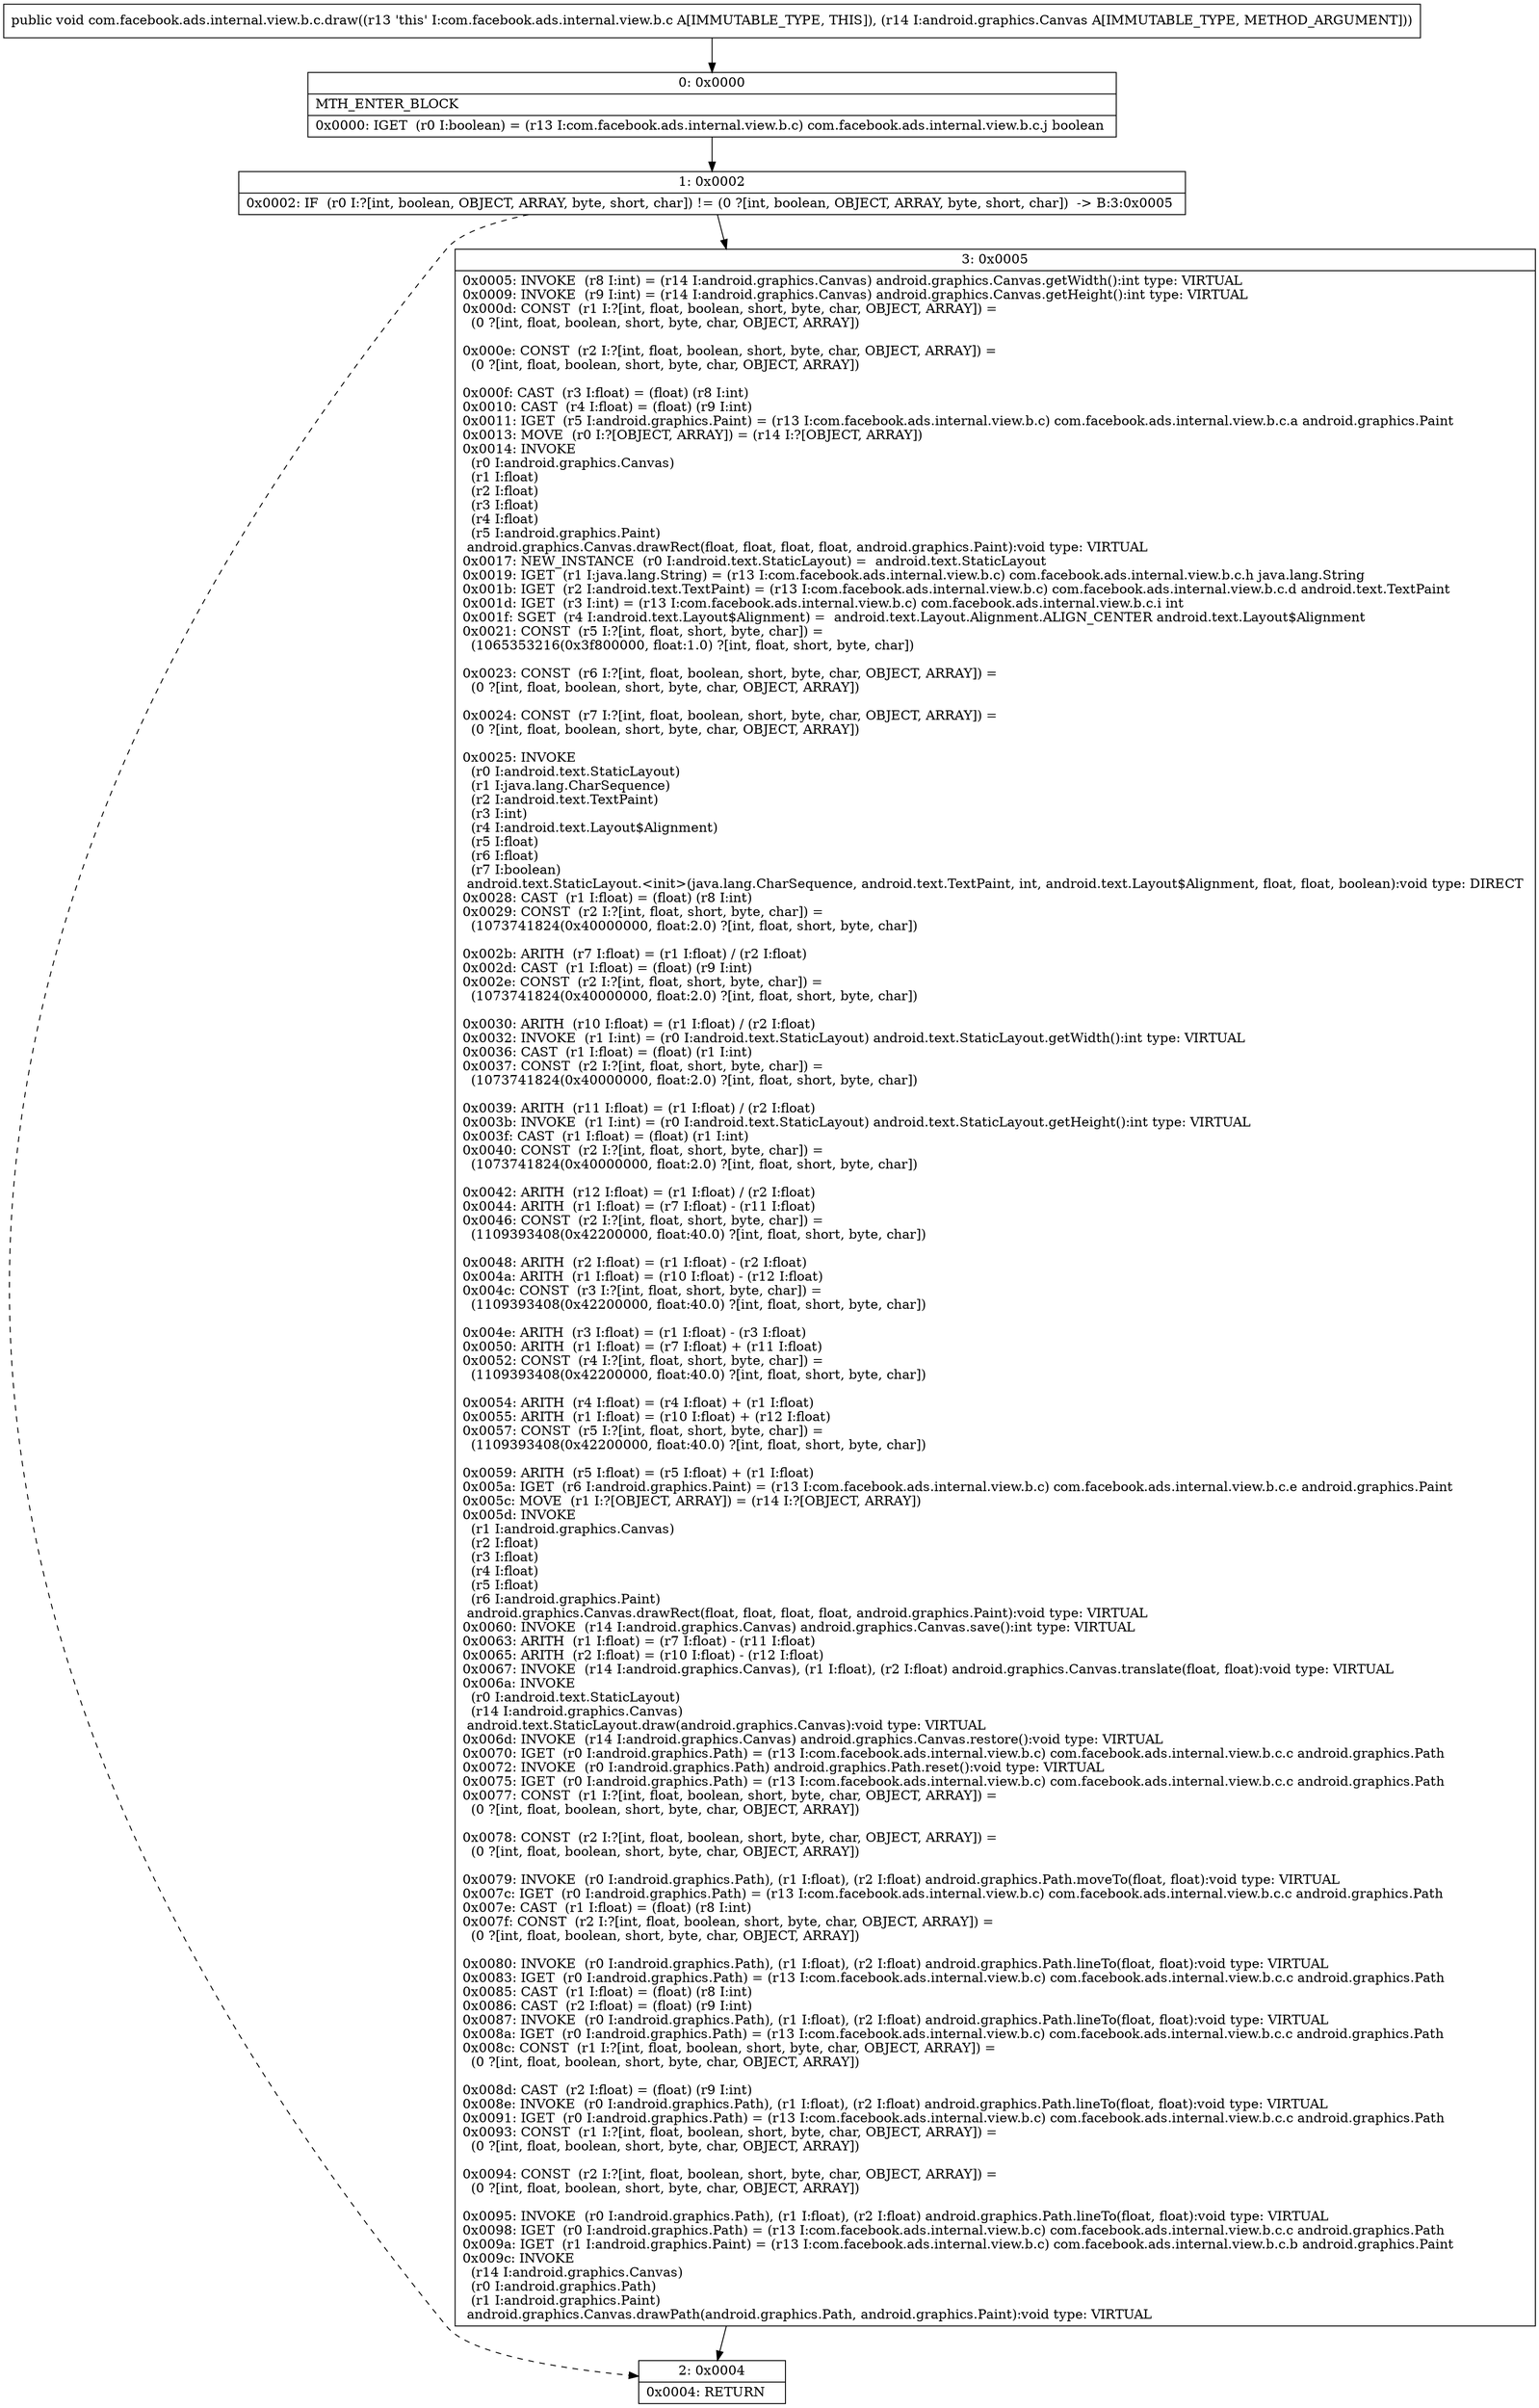 digraph "CFG forcom.facebook.ads.internal.view.b.c.draw(Landroid\/graphics\/Canvas;)V" {
Node_0 [shape=record,label="{0\:\ 0x0000|MTH_ENTER_BLOCK\l|0x0000: IGET  (r0 I:boolean) = (r13 I:com.facebook.ads.internal.view.b.c) com.facebook.ads.internal.view.b.c.j boolean \l}"];
Node_1 [shape=record,label="{1\:\ 0x0002|0x0002: IF  (r0 I:?[int, boolean, OBJECT, ARRAY, byte, short, char]) != (0 ?[int, boolean, OBJECT, ARRAY, byte, short, char])  \-\> B:3:0x0005 \l}"];
Node_2 [shape=record,label="{2\:\ 0x0004|0x0004: RETURN   \l}"];
Node_3 [shape=record,label="{3\:\ 0x0005|0x0005: INVOKE  (r8 I:int) = (r14 I:android.graphics.Canvas) android.graphics.Canvas.getWidth():int type: VIRTUAL \l0x0009: INVOKE  (r9 I:int) = (r14 I:android.graphics.Canvas) android.graphics.Canvas.getHeight():int type: VIRTUAL \l0x000d: CONST  (r1 I:?[int, float, boolean, short, byte, char, OBJECT, ARRAY]) = \l  (0 ?[int, float, boolean, short, byte, char, OBJECT, ARRAY])\l \l0x000e: CONST  (r2 I:?[int, float, boolean, short, byte, char, OBJECT, ARRAY]) = \l  (0 ?[int, float, boolean, short, byte, char, OBJECT, ARRAY])\l \l0x000f: CAST  (r3 I:float) = (float) (r8 I:int) \l0x0010: CAST  (r4 I:float) = (float) (r9 I:int) \l0x0011: IGET  (r5 I:android.graphics.Paint) = (r13 I:com.facebook.ads.internal.view.b.c) com.facebook.ads.internal.view.b.c.a android.graphics.Paint \l0x0013: MOVE  (r0 I:?[OBJECT, ARRAY]) = (r14 I:?[OBJECT, ARRAY]) \l0x0014: INVOKE  \l  (r0 I:android.graphics.Canvas)\l  (r1 I:float)\l  (r2 I:float)\l  (r3 I:float)\l  (r4 I:float)\l  (r5 I:android.graphics.Paint)\l android.graphics.Canvas.drawRect(float, float, float, float, android.graphics.Paint):void type: VIRTUAL \l0x0017: NEW_INSTANCE  (r0 I:android.text.StaticLayout) =  android.text.StaticLayout \l0x0019: IGET  (r1 I:java.lang.String) = (r13 I:com.facebook.ads.internal.view.b.c) com.facebook.ads.internal.view.b.c.h java.lang.String \l0x001b: IGET  (r2 I:android.text.TextPaint) = (r13 I:com.facebook.ads.internal.view.b.c) com.facebook.ads.internal.view.b.c.d android.text.TextPaint \l0x001d: IGET  (r3 I:int) = (r13 I:com.facebook.ads.internal.view.b.c) com.facebook.ads.internal.view.b.c.i int \l0x001f: SGET  (r4 I:android.text.Layout$Alignment) =  android.text.Layout.Alignment.ALIGN_CENTER android.text.Layout$Alignment \l0x0021: CONST  (r5 I:?[int, float, short, byte, char]) = \l  (1065353216(0x3f800000, float:1.0) ?[int, float, short, byte, char])\l \l0x0023: CONST  (r6 I:?[int, float, boolean, short, byte, char, OBJECT, ARRAY]) = \l  (0 ?[int, float, boolean, short, byte, char, OBJECT, ARRAY])\l \l0x0024: CONST  (r7 I:?[int, float, boolean, short, byte, char, OBJECT, ARRAY]) = \l  (0 ?[int, float, boolean, short, byte, char, OBJECT, ARRAY])\l \l0x0025: INVOKE  \l  (r0 I:android.text.StaticLayout)\l  (r1 I:java.lang.CharSequence)\l  (r2 I:android.text.TextPaint)\l  (r3 I:int)\l  (r4 I:android.text.Layout$Alignment)\l  (r5 I:float)\l  (r6 I:float)\l  (r7 I:boolean)\l android.text.StaticLayout.\<init\>(java.lang.CharSequence, android.text.TextPaint, int, android.text.Layout$Alignment, float, float, boolean):void type: DIRECT \l0x0028: CAST  (r1 I:float) = (float) (r8 I:int) \l0x0029: CONST  (r2 I:?[int, float, short, byte, char]) = \l  (1073741824(0x40000000, float:2.0) ?[int, float, short, byte, char])\l \l0x002b: ARITH  (r7 I:float) = (r1 I:float) \/ (r2 I:float) \l0x002d: CAST  (r1 I:float) = (float) (r9 I:int) \l0x002e: CONST  (r2 I:?[int, float, short, byte, char]) = \l  (1073741824(0x40000000, float:2.0) ?[int, float, short, byte, char])\l \l0x0030: ARITH  (r10 I:float) = (r1 I:float) \/ (r2 I:float) \l0x0032: INVOKE  (r1 I:int) = (r0 I:android.text.StaticLayout) android.text.StaticLayout.getWidth():int type: VIRTUAL \l0x0036: CAST  (r1 I:float) = (float) (r1 I:int) \l0x0037: CONST  (r2 I:?[int, float, short, byte, char]) = \l  (1073741824(0x40000000, float:2.0) ?[int, float, short, byte, char])\l \l0x0039: ARITH  (r11 I:float) = (r1 I:float) \/ (r2 I:float) \l0x003b: INVOKE  (r1 I:int) = (r0 I:android.text.StaticLayout) android.text.StaticLayout.getHeight():int type: VIRTUAL \l0x003f: CAST  (r1 I:float) = (float) (r1 I:int) \l0x0040: CONST  (r2 I:?[int, float, short, byte, char]) = \l  (1073741824(0x40000000, float:2.0) ?[int, float, short, byte, char])\l \l0x0042: ARITH  (r12 I:float) = (r1 I:float) \/ (r2 I:float) \l0x0044: ARITH  (r1 I:float) = (r7 I:float) \- (r11 I:float) \l0x0046: CONST  (r2 I:?[int, float, short, byte, char]) = \l  (1109393408(0x42200000, float:40.0) ?[int, float, short, byte, char])\l \l0x0048: ARITH  (r2 I:float) = (r1 I:float) \- (r2 I:float) \l0x004a: ARITH  (r1 I:float) = (r10 I:float) \- (r12 I:float) \l0x004c: CONST  (r3 I:?[int, float, short, byte, char]) = \l  (1109393408(0x42200000, float:40.0) ?[int, float, short, byte, char])\l \l0x004e: ARITH  (r3 I:float) = (r1 I:float) \- (r3 I:float) \l0x0050: ARITH  (r1 I:float) = (r7 I:float) + (r11 I:float) \l0x0052: CONST  (r4 I:?[int, float, short, byte, char]) = \l  (1109393408(0x42200000, float:40.0) ?[int, float, short, byte, char])\l \l0x0054: ARITH  (r4 I:float) = (r4 I:float) + (r1 I:float) \l0x0055: ARITH  (r1 I:float) = (r10 I:float) + (r12 I:float) \l0x0057: CONST  (r5 I:?[int, float, short, byte, char]) = \l  (1109393408(0x42200000, float:40.0) ?[int, float, short, byte, char])\l \l0x0059: ARITH  (r5 I:float) = (r5 I:float) + (r1 I:float) \l0x005a: IGET  (r6 I:android.graphics.Paint) = (r13 I:com.facebook.ads.internal.view.b.c) com.facebook.ads.internal.view.b.c.e android.graphics.Paint \l0x005c: MOVE  (r1 I:?[OBJECT, ARRAY]) = (r14 I:?[OBJECT, ARRAY]) \l0x005d: INVOKE  \l  (r1 I:android.graphics.Canvas)\l  (r2 I:float)\l  (r3 I:float)\l  (r4 I:float)\l  (r5 I:float)\l  (r6 I:android.graphics.Paint)\l android.graphics.Canvas.drawRect(float, float, float, float, android.graphics.Paint):void type: VIRTUAL \l0x0060: INVOKE  (r14 I:android.graphics.Canvas) android.graphics.Canvas.save():int type: VIRTUAL \l0x0063: ARITH  (r1 I:float) = (r7 I:float) \- (r11 I:float) \l0x0065: ARITH  (r2 I:float) = (r10 I:float) \- (r12 I:float) \l0x0067: INVOKE  (r14 I:android.graphics.Canvas), (r1 I:float), (r2 I:float) android.graphics.Canvas.translate(float, float):void type: VIRTUAL \l0x006a: INVOKE  \l  (r0 I:android.text.StaticLayout)\l  (r14 I:android.graphics.Canvas)\l android.text.StaticLayout.draw(android.graphics.Canvas):void type: VIRTUAL \l0x006d: INVOKE  (r14 I:android.graphics.Canvas) android.graphics.Canvas.restore():void type: VIRTUAL \l0x0070: IGET  (r0 I:android.graphics.Path) = (r13 I:com.facebook.ads.internal.view.b.c) com.facebook.ads.internal.view.b.c.c android.graphics.Path \l0x0072: INVOKE  (r0 I:android.graphics.Path) android.graphics.Path.reset():void type: VIRTUAL \l0x0075: IGET  (r0 I:android.graphics.Path) = (r13 I:com.facebook.ads.internal.view.b.c) com.facebook.ads.internal.view.b.c.c android.graphics.Path \l0x0077: CONST  (r1 I:?[int, float, boolean, short, byte, char, OBJECT, ARRAY]) = \l  (0 ?[int, float, boolean, short, byte, char, OBJECT, ARRAY])\l \l0x0078: CONST  (r2 I:?[int, float, boolean, short, byte, char, OBJECT, ARRAY]) = \l  (0 ?[int, float, boolean, short, byte, char, OBJECT, ARRAY])\l \l0x0079: INVOKE  (r0 I:android.graphics.Path), (r1 I:float), (r2 I:float) android.graphics.Path.moveTo(float, float):void type: VIRTUAL \l0x007c: IGET  (r0 I:android.graphics.Path) = (r13 I:com.facebook.ads.internal.view.b.c) com.facebook.ads.internal.view.b.c.c android.graphics.Path \l0x007e: CAST  (r1 I:float) = (float) (r8 I:int) \l0x007f: CONST  (r2 I:?[int, float, boolean, short, byte, char, OBJECT, ARRAY]) = \l  (0 ?[int, float, boolean, short, byte, char, OBJECT, ARRAY])\l \l0x0080: INVOKE  (r0 I:android.graphics.Path), (r1 I:float), (r2 I:float) android.graphics.Path.lineTo(float, float):void type: VIRTUAL \l0x0083: IGET  (r0 I:android.graphics.Path) = (r13 I:com.facebook.ads.internal.view.b.c) com.facebook.ads.internal.view.b.c.c android.graphics.Path \l0x0085: CAST  (r1 I:float) = (float) (r8 I:int) \l0x0086: CAST  (r2 I:float) = (float) (r9 I:int) \l0x0087: INVOKE  (r0 I:android.graphics.Path), (r1 I:float), (r2 I:float) android.graphics.Path.lineTo(float, float):void type: VIRTUAL \l0x008a: IGET  (r0 I:android.graphics.Path) = (r13 I:com.facebook.ads.internal.view.b.c) com.facebook.ads.internal.view.b.c.c android.graphics.Path \l0x008c: CONST  (r1 I:?[int, float, boolean, short, byte, char, OBJECT, ARRAY]) = \l  (0 ?[int, float, boolean, short, byte, char, OBJECT, ARRAY])\l \l0x008d: CAST  (r2 I:float) = (float) (r9 I:int) \l0x008e: INVOKE  (r0 I:android.graphics.Path), (r1 I:float), (r2 I:float) android.graphics.Path.lineTo(float, float):void type: VIRTUAL \l0x0091: IGET  (r0 I:android.graphics.Path) = (r13 I:com.facebook.ads.internal.view.b.c) com.facebook.ads.internal.view.b.c.c android.graphics.Path \l0x0093: CONST  (r1 I:?[int, float, boolean, short, byte, char, OBJECT, ARRAY]) = \l  (0 ?[int, float, boolean, short, byte, char, OBJECT, ARRAY])\l \l0x0094: CONST  (r2 I:?[int, float, boolean, short, byte, char, OBJECT, ARRAY]) = \l  (0 ?[int, float, boolean, short, byte, char, OBJECT, ARRAY])\l \l0x0095: INVOKE  (r0 I:android.graphics.Path), (r1 I:float), (r2 I:float) android.graphics.Path.lineTo(float, float):void type: VIRTUAL \l0x0098: IGET  (r0 I:android.graphics.Path) = (r13 I:com.facebook.ads.internal.view.b.c) com.facebook.ads.internal.view.b.c.c android.graphics.Path \l0x009a: IGET  (r1 I:android.graphics.Paint) = (r13 I:com.facebook.ads.internal.view.b.c) com.facebook.ads.internal.view.b.c.b android.graphics.Paint \l0x009c: INVOKE  \l  (r14 I:android.graphics.Canvas)\l  (r0 I:android.graphics.Path)\l  (r1 I:android.graphics.Paint)\l android.graphics.Canvas.drawPath(android.graphics.Path, android.graphics.Paint):void type: VIRTUAL \l}"];
MethodNode[shape=record,label="{public void com.facebook.ads.internal.view.b.c.draw((r13 'this' I:com.facebook.ads.internal.view.b.c A[IMMUTABLE_TYPE, THIS]), (r14 I:android.graphics.Canvas A[IMMUTABLE_TYPE, METHOD_ARGUMENT])) }"];
MethodNode -> Node_0;
Node_0 -> Node_1;
Node_1 -> Node_2[style=dashed];
Node_1 -> Node_3;
Node_3 -> Node_2;
}

